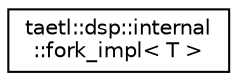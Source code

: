 digraph "Graphical Class Hierarchy"
{
  edge [fontname="Helvetica",fontsize="10",labelfontname="Helvetica",labelfontsize="10"];
  node [fontname="Helvetica",fontsize="10",shape=record];
  rankdir="LR";
  Node0 [label="taetl::dsp::internal\l::fork_impl\< T \>",height=0.2,width=0.4,color="black", fillcolor="white", style="filled",URL="$structtaetl_1_1dsp_1_1internal_1_1fork__impl.html"];
}
